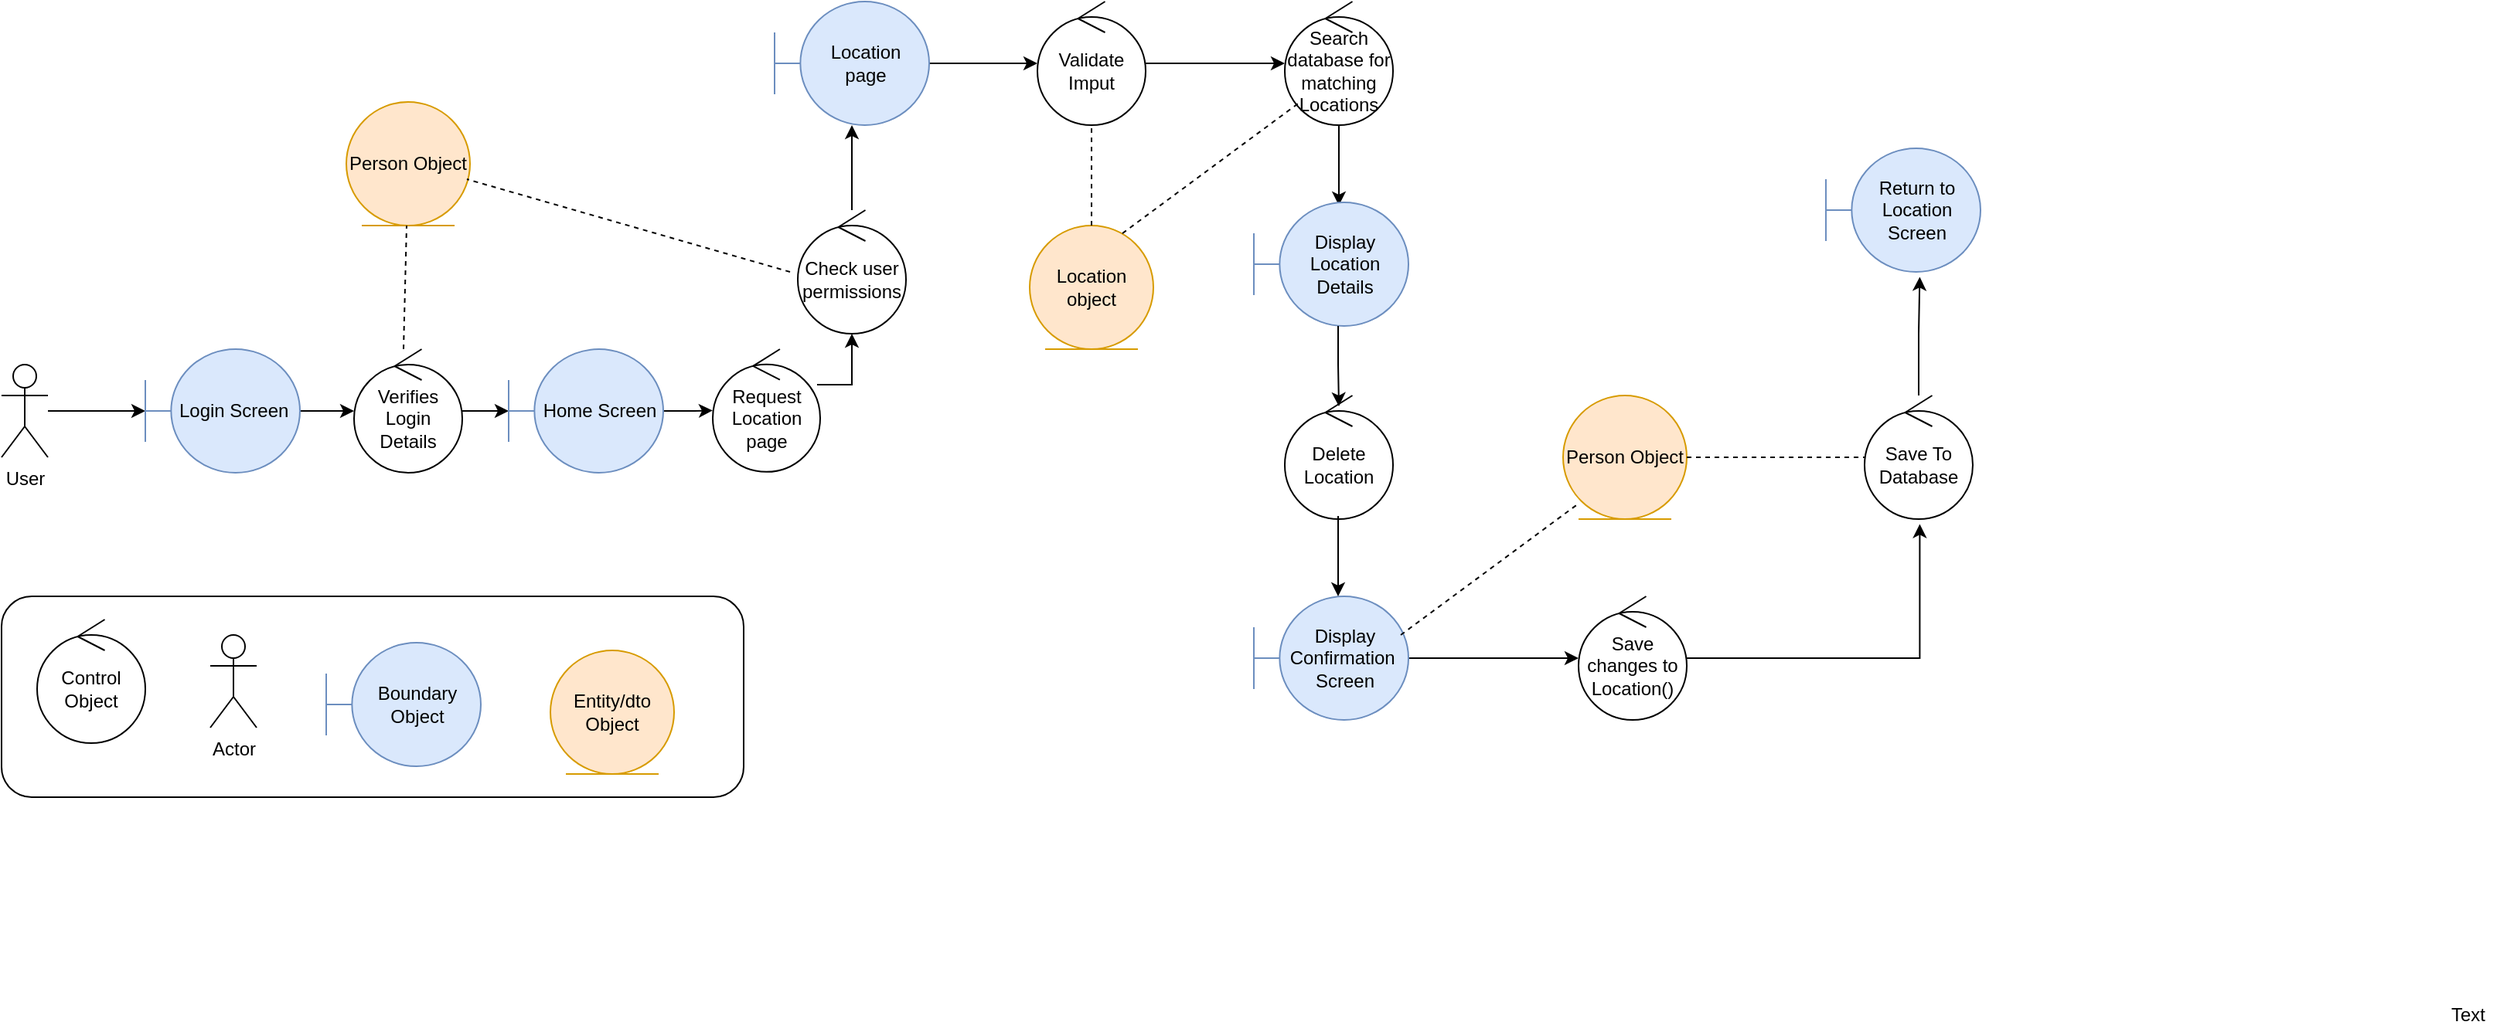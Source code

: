 <mxfile version="12.8.2" type="device"><diagram id="7yAr_BCp4zM3Zc-q9uC_" name="Delete Location Robustness"><mxGraphModel dx="824" dy="865" grid="1" gridSize="10" guides="1" tooltips="1" connect="1" arrows="1" fold="1" page="1" pageScale="1" pageWidth="827" pageHeight="1169" math="0" shadow="0"><root><mxCell id="9QekkvGU7AhP-TTAsuPu-0"/><mxCell id="9QekkvGU7AhP-TTAsuPu-1" parent="9QekkvGU7AhP-TTAsuPu-0"/><mxCell id="4fNI3HHWbuOdxrG0zgcG-1" value="" style="rounded=1;whiteSpace=wrap;html=1;labelPosition=center;verticalLabelPosition=top;align=center;verticalAlign=bottom;" vertex="1" parent="9QekkvGU7AhP-TTAsuPu-1"><mxGeometry x="100" y="1130" width="480" height="130" as="geometry"/></mxCell><mxCell id="4fNI3HHWbuOdxrG0zgcG-2" value="Control Object" style="ellipse;shape=umlControl;whiteSpace=wrap;html=1;" vertex="1" parent="9QekkvGU7AhP-TTAsuPu-1"><mxGeometry x="123" y="1145" width="70" height="80" as="geometry"/></mxCell><mxCell id="4fNI3HHWbuOdxrG0zgcG-3" value="Actor" style="shape=umlActor;verticalLabelPosition=bottom;labelBackgroundColor=#ffffff;verticalAlign=top;html=1;" vertex="1" parent="9QekkvGU7AhP-TTAsuPu-1"><mxGeometry x="235" y="1155" width="30" height="60" as="geometry"/></mxCell><mxCell id="4fNI3HHWbuOdxrG0zgcG-4" value="Boundary Object" style="shape=umlBoundary;whiteSpace=wrap;html=1;fillColor=#dae8fc;strokeColor=#6c8ebf;" vertex="1" parent="9QekkvGU7AhP-TTAsuPu-1"><mxGeometry x="310" y="1160" width="100" height="80" as="geometry"/></mxCell><mxCell id="4fNI3HHWbuOdxrG0zgcG-5" value="&lt;div&gt;Entity/dto&lt;/div&gt;&lt;div&gt;Object&lt;/div&gt;" style="ellipse;shape=umlEntity;whiteSpace=wrap;html=1;fillColor=#ffe6cc;strokeColor=#d79b00;" vertex="1" parent="9QekkvGU7AhP-TTAsuPu-1"><mxGeometry x="455" y="1165" width="80" height="80" as="geometry"/></mxCell><mxCell id="vWbTMUbhRvvjG8bKx2Pi-0" style="edgeStyle=orthogonalEdgeStyle;rounded=0;orthogonalLoop=1;jettySize=auto;html=1;" edge="1" parent="9QekkvGU7AhP-TTAsuPu-1" source="vWbTMUbhRvvjG8bKx2Pi-1" target="vWbTMUbhRvvjG8bKx2Pi-7"><mxGeometry relative="1" as="geometry"/></mxCell><mxCell id="vWbTMUbhRvvjG8bKx2Pi-1" value="User" style="shape=umlActor;verticalLabelPosition=bottom;labelBackgroundColor=#ffffff;verticalAlign=top;html=1;" vertex="1" parent="9QekkvGU7AhP-TTAsuPu-1"><mxGeometry x="100" y="980" width="30" height="60" as="geometry"/></mxCell><mxCell id="vWbTMUbhRvvjG8bKx2Pi-2" style="edgeStyle=orthogonalEdgeStyle;rounded=0;orthogonalLoop=1;jettySize=auto;html=1;" edge="1" parent="9QekkvGU7AhP-TTAsuPu-1" source="vWbTMUbhRvvjG8bKx2Pi-3" target="vWbTMUbhRvvjG8bKx2Pi-5"><mxGeometry relative="1" as="geometry"/></mxCell><mxCell id="vWbTMUbhRvvjG8bKx2Pi-3" value="Verifies Login Details" style="ellipse;shape=umlControl;whiteSpace=wrap;html=1;" vertex="1" parent="9QekkvGU7AhP-TTAsuPu-1"><mxGeometry x="328" y="970" width="70" height="80" as="geometry"/></mxCell><mxCell id="vWbTMUbhRvvjG8bKx2Pi-4" style="edgeStyle=orthogonalEdgeStyle;rounded=0;orthogonalLoop=1;jettySize=auto;html=1;" edge="1" parent="9QekkvGU7AhP-TTAsuPu-1" source="vWbTMUbhRvvjG8bKx2Pi-5" target="vWbTMUbhRvvjG8bKx2Pi-8"><mxGeometry relative="1" as="geometry"><mxPoint x="573" y="1010" as="targetPoint"/></mxGeometry></mxCell><mxCell id="vWbTMUbhRvvjG8bKx2Pi-5" value="Home Screen" style="shape=umlBoundary;whiteSpace=wrap;html=1;fillColor=#dae8fc;strokeColor=#6c8ebf;" vertex="1" parent="9QekkvGU7AhP-TTAsuPu-1"><mxGeometry x="428" y="970" width="100" height="80" as="geometry"/></mxCell><mxCell id="vWbTMUbhRvvjG8bKx2Pi-6" style="edgeStyle=orthogonalEdgeStyle;rounded=0;orthogonalLoop=1;jettySize=auto;html=1;" edge="1" parent="9QekkvGU7AhP-TTAsuPu-1" source="vWbTMUbhRvvjG8bKx2Pi-7" target="vWbTMUbhRvvjG8bKx2Pi-3"><mxGeometry relative="1" as="geometry"/></mxCell><mxCell id="vWbTMUbhRvvjG8bKx2Pi-7" value="Login Screen&amp;nbsp;" style="shape=umlBoundary;whiteSpace=wrap;html=1;fillColor=#dae8fc;strokeColor=#6c8ebf;" vertex="1" parent="9QekkvGU7AhP-TTAsuPu-1"><mxGeometry x="193" y="970" width="100" height="80" as="geometry"/></mxCell><mxCell id="vWbTMUbhRvvjG8bKx2Pi-8" value="Request Location page" style="ellipse;shape=umlControl;whiteSpace=wrap;html=1;" vertex="1" parent="9QekkvGU7AhP-TTAsuPu-1"><mxGeometry x="560" y="970" width="69.5" height="79.43" as="geometry"/></mxCell><mxCell id="2uP526wEck3RR6FXqyIV-0" style="edgeStyle=orthogonalEdgeStyle;rounded=0;orthogonalLoop=1;jettySize=auto;html=1;" edge="1" parent="9QekkvGU7AhP-TTAsuPu-1" source="2uP526wEck3RR6FXqyIV-1" target="2uP526wEck3RR6FXqyIV-11"><mxGeometry relative="1" as="geometry"/></mxCell><mxCell id="2uP526wEck3RR6FXqyIV-1" value="Location&lt;br&gt;page" style="shape=umlBoundary;whiteSpace=wrap;html=1;fillColor=#dae8fc;strokeColor=#6c8ebf;" vertex="1" parent="9QekkvGU7AhP-TTAsuPu-1"><mxGeometry x="600" y="745" width="100" height="80" as="geometry"/></mxCell><mxCell id="2uP526wEck3RR6FXqyIV-3" style="edgeStyle=orthogonalEdgeStyle;rounded=0;orthogonalLoop=1;jettySize=auto;html=1;exitX=0.971;exitY=0.29;exitDx=0;exitDy=0;exitPerimeter=0;" edge="1" parent="9QekkvGU7AhP-TTAsuPu-1" target="2uP526wEck3RR6FXqyIV-9" source="vWbTMUbhRvvjG8bKx2Pi-8"><mxGeometry relative="1" as="geometry"><mxPoint x="650" y="945" as="sourcePoint"/><Array as="points"><mxPoint x="650" y="993"/><mxPoint x="650" y="993"/></Array></mxGeometry></mxCell><mxCell id="2uP526wEck3RR6FXqyIV-7" value="Location object" style="ellipse;shape=umlEntity;whiteSpace=wrap;html=1;fillColor=#ffe6cc;strokeColor=#d79b00;" vertex="1" parent="9QekkvGU7AhP-TTAsuPu-1"><mxGeometry x="765" y="890" width="80" height="80" as="geometry"/></mxCell><mxCell id="2uP526wEck3RR6FXqyIV-8" style="edgeStyle=orthogonalEdgeStyle;rounded=0;orthogonalLoop=1;jettySize=auto;html=1;" edge="1" parent="9QekkvGU7AhP-TTAsuPu-1" source="2uP526wEck3RR6FXqyIV-9"><mxGeometry relative="1" as="geometry"><mxPoint x="650" y="825" as="targetPoint"/></mxGeometry></mxCell><mxCell id="2uP526wEck3RR6FXqyIV-9" value="Check user permissions" style="ellipse;shape=umlControl;whiteSpace=wrap;html=1;" vertex="1" parent="9QekkvGU7AhP-TTAsuPu-1"><mxGeometry x="615" y="880" width="70" height="80" as="geometry"/></mxCell><mxCell id="2uP526wEck3RR6FXqyIV-10" style="edgeStyle=orthogonalEdgeStyle;rounded=0;orthogonalLoop=1;jettySize=auto;html=1;" edge="1" parent="9QekkvGU7AhP-TTAsuPu-1" source="2uP526wEck3RR6FXqyIV-11"><mxGeometry relative="1" as="geometry"><mxPoint x="930" y="785" as="targetPoint"/></mxGeometry></mxCell><mxCell id="2uP526wEck3RR6FXqyIV-11" value="Validate Imput" style="ellipse;shape=umlControl;whiteSpace=wrap;html=1;" vertex="1" parent="9QekkvGU7AhP-TTAsuPu-1"><mxGeometry x="770" y="745" width="70" height="80" as="geometry"/></mxCell><mxCell id="2uP526wEck3RR6FXqyIV-16" value="" style="endArrow=none;dashed=1;html=1;exitX=0.5;exitY=0;exitDx=0;exitDy=0;" edge="1" parent="9QekkvGU7AhP-TTAsuPu-1" source="2uP526wEck3RR6FXqyIV-7" target="2uP526wEck3RR6FXqyIV-11"><mxGeometry width="50" height="50" relative="1" as="geometry"><mxPoint x="813.5" y="1080" as="sourcePoint"/><mxPoint x="863.5" y="1030" as="targetPoint"/></mxGeometry></mxCell><mxCell id="4wCUT3PT_Zcp0UTPmAJ5-0" value="Person Object" style="ellipse;shape=umlEntity;whiteSpace=wrap;html=1;fillColor=#ffe6cc;strokeColor=#d79b00;" vertex="1" parent="9QekkvGU7AhP-TTAsuPu-1"><mxGeometry x="323" y="810" width="80" height="80" as="geometry"/></mxCell><mxCell id="4wCUT3PT_Zcp0UTPmAJ5-1" value="" style="endArrow=none;dashed=1;html=1;" edge="1" parent="9QekkvGU7AhP-TTAsuPu-1" target="4wCUT3PT_Zcp0UTPmAJ5-0"><mxGeometry width="50" height="50" relative="1" as="geometry"><mxPoint x="360" y="970" as="sourcePoint"/><mxPoint x="407" y="710" as="targetPoint"/></mxGeometry></mxCell><mxCell id="stW11Zzivgbd7Kfpg1dk-7" style="edgeStyle=orthogonalEdgeStyle;rounded=0;orthogonalLoop=1;jettySize=auto;html=1;entryX=0.55;entryY=0.025;entryDx=0;entryDy=0;entryPerimeter=0;" edge="1" parent="9QekkvGU7AhP-TTAsuPu-1" source="5dFuce0gycueYoBYAu4y-0" target="stW11Zzivgbd7Kfpg1dk-2"><mxGeometry relative="1" as="geometry"/></mxCell><mxCell id="5dFuce0gycueYoBYAu4y-0" value="Search database for matching Locations" style="ellipse;shape=umlControl;whiteSpace=wrap;html=1;" vertex="1" parent="9QekkvGU7AhP-TTAsuPu-1"><mxGeometry x="930" y="745" width="70" height="80" as="geometry"/></mxCell><mxCell id="stW11Zzivgbd7Kfpg1dk-1" value="Delete Location" style="ellipse;shape=umlControl;whiteSpace=wrap;html=1;" vertex="1" parent="9QekkvGU7AhP-TTAsuPu-1"><mxGeometry x="930" y="1000" width="70" height="80" as="geometry"/></mxCell><mxCell id="stW11Zzivgbd7Kfpg1dk-2" value="Display Location Details" style="shape=umlBoundary;whiteSpace=wrap;html=1;fillColor=#dae8fc;strokeColor=#6c8ebf;" vertex="1" parent="9QekkvGU7AhP-TTAsuPu-1"><mxGeometry x="910" y="875" width="100" height="80" as="geometry"/></mxCell><mxCell id="fU1bqLvA9VywfhROmHzh-11" style="edgeStyle=orthogonalEdgeStyle;rounded=0;orthogonalLoop=1;jettySize=auto;html=1;" edge="1" parent="9QekkvGU7AhP-TTAsuPu-1" source="stW11Zzivgbd7Kfpg1dk-4" target="fU1bqLvA9VywfhROmHzh-1"><mxGeometry relative="1" as="geometry"/></mxCell><mxCell id="stW11Zzivgbd7Kfpg1dk-4" value="Display Confirmation&amp;nbsp;&lt;br&gt;Screen" style="shape=umlBoundary;whiteSpace=wrap;html=1;fillColor=#dae8fc;strokeColor=#6c8ebf;" vertex="1" parent="9QekkvGU7AhP-TTAsuPu-1"><mxGeometry x="910" y="1130" width="100" height="80" as="geometry"/></mxCell><mxCell id="ZsELskHswjqsdrISS1nS-0" style="edgeStyle=orthogonalEdgeStyle;rounded=0;orthogonalLoop=1;jettySize=auto;html=1;" edge="1" parent="9QekkvGU7AhP-TTAsuPu-1"><mxGeometry relative="1" as="geometry"><mxPoint x="964.5" y="955" as="sourcePoint"/><mxPoint x="965" y="1007" as="targetPoint"/><Array as="points"><mxPoint x="964.5" y="980"/><mxPoint x="964.5" y="980"/></Array></mxGeometry></mxCell><mxCell id="ZsELskHswjqsdrISS1nS-1" style="edgeStyle=orthogonalEdgeStyle;rounded=0;orthogonalLoop=1;jettySize=auto;html=1;entryX=0.55;entryY=0.025;entryDx=0;entryDy=0;entryPerimeter=0;" edge="1" parent="9QekkvGU7AhP-TTAsuPu-1"><mxGeometry relative="1" as="geometry"><mxPoint x="964.5" y="1078" as="sourcePoint"/><mxPoint x="964.5" y="1130" as="targetPoint"/></mxGeometry></mxCell><mxCell id="Tg0ow2p-Cl0G5fbE6ax1-1" value="" style="endArrow=none;dashed=1;html=1;exitX=0.75;exitY=0.063;exitDx=0;exitDy=0;exitPerimeter=0;" edge="1" parent="9QekkvGU7AhP-TTAsuPu-1" source="2uP526wEck3RR6FXqyIV-7"><mxGeometry width="50" height="50" relative="1" as="geometry"><mxPoint x="815" y="900" as="sourcePoint"/><mxPoint x="940" y="810" as="targetPoint"/><Array as="points"><mxPoint x="940" y="810"/></Array></mxGeometry></mxCell><mxCell id="Tg0ow2p-Cl0G5fbE6ax1-3" value="" style="endArrow=none;dashed=1;html=1;entryX=0.975;entryY=0.625;entryDx=0;entryDy=0;entryPerimeter=0;" edge="1" parent="9QekkvGU7AhP-TTAsuPu-1" target="4wCUT3PT_Zcp0UTPmAJ5-0"><mxGeometry width="50" height="50" relative="1" as="geometry"><mxPoint x="610" y="920" as="sourcePoint"/><mxPoint x="520" y="860" as="targetPoint"/></mxGeometry></mxCell><mxCell id="fU1bqLvA9VywfhROmHzh-12" style="edgeStyle=orthogonalEdgeStyle;rounded=0;orthogonalLoop=1;jettySize=auto;html=1;entryX=0.51;entryY=1.04;entryDx=0;entryDy=0;entryPerimeter=0;" edge="1" parent="9QekkvGU7AhP-TTAsuPu-1" source="fU1bqLvA9VywfhROmHzh-1" target="fU1bqLvA9VywfhROmHzh-6"><mxGeometry relative="1" as="geometry"/></mxCell><mxCell id="fU1bqLvA9VywfhROmHzh-1" value="Save changes to Location()" style="ellipse;shape=umlControl;whiteSpace=wrap;html=1;" vertex="1" parent="9QekkvGU7AhP-TTAsuPu-1"><mxGeometry x="1120" y="1130" width="70" height="80" as="geometry"/></mxCell><mxCell id="fU1bqLvA9VywfhROmHzh-2" value="Person Object" style="ellipse;shape=umlEntity;whiteSpace=wrap;html=1;fillColor=#ffe6cc;strokeColor=#d79b00;" vertex="1" parent="9QekkvGU7AhP-TTAsuPu-1"><mxGeometry x="1110" y="1000" width="80" height="80" as="geometry"/></mxCell><mxCell id="fU1bqLvA9VywfhROmHzh-5" value="Return to Location Screen" style="shape=umlBoundary;whiteSpace=wrap;html=1;fillColor=#dae8fc;strokeColor=#6c8ebf;" vertex="1" parent="9QekkvGU7AhP-TTAsuPu-1"><mxGeometry x="1280" y="840" width="100" height="80" as="geometry"/></mxCell><mxCell id="HUZVGjjhe9ls_4smRK2I-1" style="edgeStyle=orthogonalEdgeStyle;rounded=0;orthogonalLoop=1;jettySize=auto;html=1;entryX=0.607;entryY=1.04;entryDx=0;entryDy=0;entryPerimeter=0;" edge="1" parent="9QekkvGU7AhP-TTAsuPu-1" source="fU1bqLvA9VywfhROmHzh-6" target="fU1bqLvA9VywfhROmHzh-5"><mxGeometry relative="1" as="geometry"/></mxCell><mxCell id="fU1bqLvA9VywfhROmHzh-6" value="Save To Database" style="ellipse;shape=umlControl;whiteSpace=wrap;html=1;" vertex="1" parent="9QekkvGU7AhP-TTAsuPu-1"><mxGeometry x="1305" y="1000" width="70" height="80" as="geometry"/></mxCell><mxCell id="fU1bqLvA9VywfhROmHzh-7" value="" style="endArrow=none;dashed=1;html=1;exitX=1;exitY=0.5;exitDx=0;exitDy=0;" edge="1" parent="9QekkvGU7AhP-TTAsuPu-1" source="fU1bqLvA9VywfhROmHzh-2" target="fU1bqLvA9VywfhROmHzh-6"><mxGeometry width="50" height="50" relative="1" as="geometry"><mxPoint x="1230" y="1140" as="sourcePoint"/><mxPoint x="1280" y="1090" as="targetPoint"/></mxGeometry></mxCell><mxCell id="fU1bqLvA9VywfhROmHzh-8" value="Text" style="text;html=1;align=center;verticalAlign=middle;resizable=0;points=[];autosize=1;" vertex="1" parent="9QekkvGU7AhP-TTAsuPu-1"><mxGeometry x="1675" y="1391" width="40" height="20" as="geometry"/></mxCell><mxCell id="fU1bqLvA9VywfhROmHzh-9" value="" style="endArrow=none;dashed=1;html=1;exitX=0.75;exitY=0.063;exitDx=0;exitDy=0;exitPerimeter=0;" edge="1" parent="9QekkvGU7AhP-TTAsuPu-1"><mxGeometry width="50" height="50" relative="1" as="geometry"><mxPoint x="1005.0" y="1155.0" as="sourcePoint"/><mxPoint x="1120.0" y="1069.96" as="targetPoint"/><Array as="points"><mxPoint x="1120" y="1069.96"/></Array></mxGeometry></mxCell></root></mxGraphModel></diagram></mxfile>